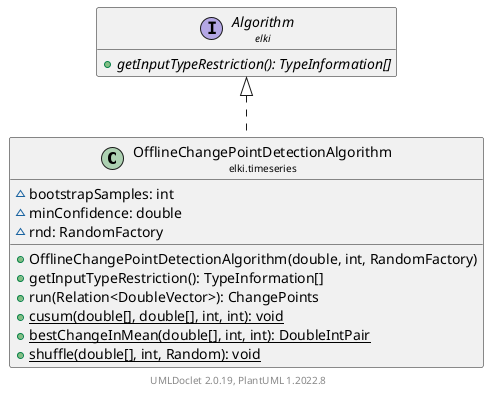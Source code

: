 @startuml
    remove .*\.(Instance|Par|Parameterizer|Factory)$
    set namespaceSeparator none
    hide empty fields
    hide empty methods

    class "<size:14>OfflineChangePointDetectionAlgorithm\n<size:10>elki.timeseries" as elki.timeseries.OfflineChangePointDetectionAlgorithm [[OfflineChangePointDetectionAlgorithm.html]] {
        ~bootstrapSamples: int
        ~minConfidence: double
        ~rnd: RandomFactory
        +OfflineChangePointDetectionAlgorithm(double, int, RandomFactory)
        +getInputTypeRestriction(): TypeInformation[]
        +run(Relation<DoubleVector>): ChangePoints
        {static} +cusum(double[], double[], int, int): void
        {static} +bestChangeInMean(double[], int, int): DoubleIntPair
        {static} +shuffle(double[], int, Random): void
    }

    interface "<size:14>Algorithm\n<size:10>elki" as elki.Algorithm [[../Algorithm.html]] {
        {abstract} +getInputTypeRestriction(): TypeInformation[]
    }
    class "<size:14>OfflineChangePointDetectionAlgorithm.Instance\n<size:10>elki.timeseries" as elki.timeseries.OfflineChangePointDetectionAlgorithm.Instance [[OfflineChangePointDetectionAlgorithm.Instance.html]]
    class "<size:14>OfflineChangePointDetectionAlgorithm.Par\n<size:10>elki.timeseries" as elki.timeseries.OfflineChangePointDetectionAlgorithm.Par [[OfflineChangePointDetectionAlgorithm.Par.html]]

    elki.Algorithm <|.. elki.timeseries.OfflineChangePointDetectionAlgorithm
    elki.timeseries.OfflineChangePointDetectionAlgorithm +-- elki.timeseries.OfflineChangePointDetectionAlgorithm.Instance
    elki.timeseries.OfflineChangePointDetectionAlgorithm +-- elki.timeseries.OfflineChangePointDetectionAlgorithm.Par

    center footer UMLDoclet 2.0.19, PlantUML 1.2022.8
@enduml
